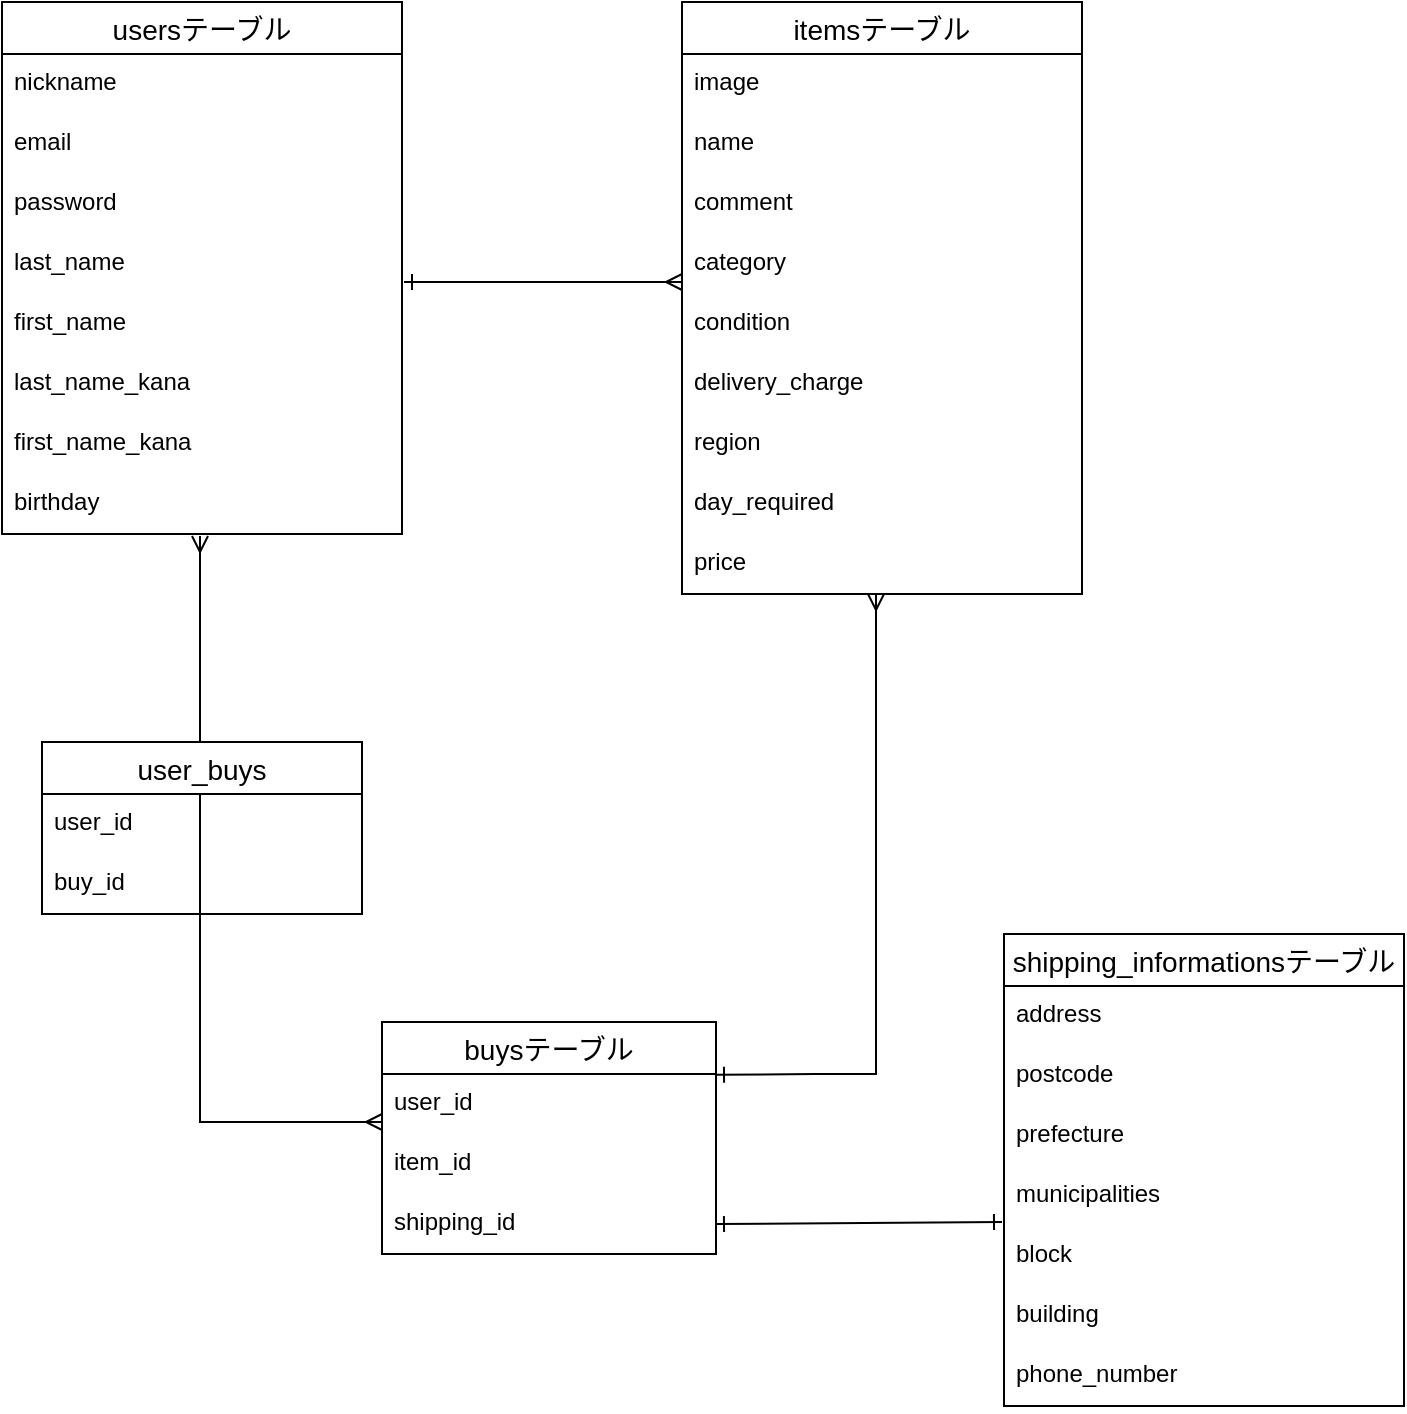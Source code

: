 <mxfile>
    <diagram id="R5YqObMQ98TvqbcSMHZg" name="ページ1">
        <mxGraphModel dx="1006" dy="838" grid="1" gridSize="10" guides="1" tooltips="1" connect="1" arrows="1" fold="1" page="1" pageScale="1" pageWidth="827" pageHeight="1169" math="0" shadow="0">
            <root>
                <mxCell id="0"/>
                <mxCell id="1" parent="0"/>
                <mxCell id="9VRA7kIhw2j6vdNK_GQX-36" value="usersテーブル" style="swimlane;fontStyle=0;childLayout=stackLayout;horizontal=1;startSize=26;horizontalStack=0;resizeParent=1;resizeParentMax=0;resizeLast=0;collapsible=1;marginBottom=0;align=center;fontSize=14;" parent="1" vertex="1">
                    <mxGeometry x="80" y="80" width="200" height="266" as="geometry"/>
                </mxCell>
                <mxCell id="9VRA7kIhw2j6vdNK_GQX-37" value="nickname" style="text;strokeColor=none;fillColor=none;spacingLeft=4;spacingRight=4;overflow=hidden;rotatable=0;points=[[0,0.5],[1,0.5]];portConstraint=eastwest;fontSize=12;" parent="9VRA7kIhw2j6vdNK_GQX-36" vertex="1">
                    <mxGeometry y="26" width="200" height="30" as="geometry"/>
                </mxCell>
                <mxCell id="9VRA7kIhw2j6vdNK_GQX-42" value="email" style="text;strokeColor=none;fillColor=none;spacingLeft=4;spacingRight=4;overflow=hidden;rotatable=0;points=[[0,0.5],[1,0.5]];portConstraint=eastwest;fontSize=12;" parent="9VRA7kIhw2j6vdNK_GQX-36" vertex="1">
                    <mxGeometry y="56" width="200" height="30" as="geometry"/>
                </mxCell>
                <mxCell id="9VRA7kIhw2j6vdNK_GQX-41" value="password" style="text;strokeColor=none;fillColor=none;spacingLeft=4;spacingRight=4;overflow=hidden;rotatable=0;points=[[0,0.5],[1,0.5]];portConstraint=eastwest;fontSize=12;" parent="9VRA7kIhw2j6vdNK_GQX-36" vertex="1">
                    <mxGeometry y="86" width="200" height="30" as="geometry"/>
                </mxCell>
                <mxCell id="9VRA7kIhw2j6vdNK_GQX-46" value="last_name" style="text;strokeColor=none;fillColor=none;spacingLeft=4;spacingRight=4;overflow=hidden;rotatable=0;points=[[0,0.5],[1,0.5]];portConstraint=eastwest;fontSize=12;" parent="9VRA7kIhw2j6vdNK_GQX-36" vertex="1">
                    <mxGeometry y="116" width="200" height="30" as="geometry"/>
                </mxCell>
                <mxCell id="9VRA7kIhw2j6vdNK_GQX-45" value="first_name" style="text;strokeColor=none;fillColor=none;spacingLeft=4;spacingRight=4;overflow=hidden;rotatable=0;points=[[0,0.5],[1,0.5]];portConstraint=eastwest;fontSize=12;" parent="9VRA7kIhw2j6vdNK_GQX-36" vertex="1">
                    <mxGeometry y="146" width="200" height="30" as="geometry"/>
                </mxCell>
                <mxCell id="9VRA7kIhw2j6vdNK_GQX-44" value="last_name_kana" style="text;strokeColor=none;fillColor=none;spacingLeft=4;spacingRight=4;overflow=hidden;rotatable=0;points=[[0,0.5],[1,0.5]];portConstraint=eastwest;fontSize=12;" parent="9VRA7kIhw2j6vdNK_GQX-36" vertex="1">
                    <mxGeometry y="176" width="200" height="30" as="geometry"/>
                </mxCell>
                <mxCell id="9VRA7kIhw2j6vdNK_GQX-43" value="first_name_kana" style="text;strokeColor=none;fillColor=none;spacingLeft=4;spacingRight=4;overflow=hidden;rotatable=0;points=[[0,0.5],[1,0.5]];portConstraint=eastwest;fontSize=12;" parent="9VRA7kIhw2j6vdNK_GQX-36" vertex="1">
                    <mxGeometry y="206" width="200" height="30" as="geometry"/>
                </mxCell>
                <mxCell id="9VRA7kIhw2j6vdNK_GQX-47" value="birthday" style="text;strokeColor=none;fillColor=none;spacingLeft=4;spacingRight=4;overflow=hidden;rotatable=0;points=[[0,0.5],[1,0.5]];portConstraint=eastwest;fontSize=12;" parent="9VRA7kIhw2j6vdNK_GQX-36" vertex="1">
                    <mxGeometry y="236" width="200" height="30" as="geometry"/>
                </mxCell>
                <mxCell id="9VRA7kIhw2j6vdNK_GQX-48" value="itemsテーブル" style="swimlane;fontStyle=0;childLayout=stackLayout;horizontal=1;startSize=26;horizontalStack=0;resizeParent=1;resizeParentMax=0;resizeLast=0;collapsible=1;marginBottom=0;align=center;fontSize=14;" parent="1" vertex="1">
                    <mxGeometry x="420" y="80" width="200" height="296" as="geometry"/>
                </mxCell>
                <mxCell id="9VRA7kIhw2j6vdNK_GQX-49" value="image" style="text;strokeColor=none;fillColor=none;spacingLeft=4;spacingRight=4;overflow=hidden;rotatable=0;points=[[0,0.5],[1,0.5]];portConstraint=eastwest;fontSize=12;" parent="9VRA7kIhw2j6vdNK_GQX-48" vertex="1">
                    <mxGeometry y="26" width="200" height="30" as="geometry"/>
                </mxCell>
                <mxCell id="9VRA7kIhw2j6vdNK_GQX-50" value="name" style="text;strokeColor=none;fillColor=none;spacingLeft=4;spacingRight=4;overflow=hidden;rotatable=0;points=[[0,0.5],[1,0.5]];portConstraint=eastwest;fontSize=12;" parent="9VRA7kIhw2j6vdNK_GQX-48" vertex="1">
                    <mxGeometry y="56" width="200" height="30" as="geometry"/>
                </mxCell>
                <mxCell id="9VRA7kIhw2j6vdNK_GQX-51" value="comment" style="text;strokeColor=none;fillColor=none;spacingLeft=4;spacingRight=4;overflow=hidden;rotatable=0;points=[[0,0.5],[1,0.5]];portConstraint=eastwest;fontSize=12;" parent="9VRA7kIhw2j6vdNK_GQX-48" vertex="1">
                    <mxGeometry y="86" width="200" height="30" as="geometry"/>
                </mxCell>
                <mxCell id="9VRA7kIhw2j6vdNK_GQX-52" value="category" style="text;strokeColor=none;fillColor=none;spacingLeft=4;spacingRight=4;overflow=hidden;rotatable=0;points=[[0,0.5],[1,0.5]];portConstraint=eastwest;fontSize=12;" parent="9VRA7kIhw2j6vdNK_GQX-48" vertex="1">
                    <mxGeometry y="116" width="200" height="30" as="geometry"/>
                </mxCell>
                <mxCell id="9VRA7kIhw2j6vdNK_GQX-54" value="condition" style="text;strokeColor=none;fillColor=none;spacingLeft=4;spacingRight=4;overflow=hidden;rotatable=0;points=[[0,0.5],[1,0.5]];portConstraint=eastwest;fontSize=12;" parent="9VRA7kIhw2j6vdNK_GQX-48" vertex="1">
                    <mxGeometry y="146" width="200" height="30" as="geometry"/>
                </mxCell>
                <mxCell id="9VRA7kIhw2j6vdNK_GQX-55" value="delivery_charge" style="text;strokeColor=none;fillColor=none;spacingLeft=4;spacingRight=4;overflow=hidden;rotatable=0;points=[[0,0.5],[1,0.5]];portConstraint=eastwest;fontSize=12;" parent="9VRA7kIhw2j6vdNK_GQX-48" vertex="1">
                    <mxGeometry y="176" width="200" height="30" as="geometry"/>
                </mxCell>
                <mxCell id="9VRA7kIhw2j6vdNK_GQX-56" value="region" style="text;strokeColor=none;fillColor=none;spacingLeft=4;spacingRight=4;overflow=hidden;rotatable=0;points=[[0,0.5],[1,0.5]];portConstraint=eastwest;fontSize=12;" parent="9VRA7kIhw2j6vdNK_GQX-48" vertex="1">
                    <mxGeometry y="206" width="200" height="30" as="geometry"/>
                </mxCell>
                <mxCell id="9VRA7kIhw2j6vdNK_GQX-53" value="day_required" style="text;strokeColor=none;fillColor=none;spacingLeft=4;spacingRight=4;overflow=hidden;rotatable=0;points=[[0,0.5],[1,0.5]];portConstraint=eastwest;fontSize=12;" parent="9VRA7kIhw2j6vdNK_GQX-48" vertex="1">
                    <mxGeometry y="236" width="200" height="30" as="geometry"/>
                </mxCell>
                <mxCell id="9VRA7kIhw2j6vdNK_GQX-59" value="price" style="text;strokeColor=none;fillColor=none;spacingLeft=4;spacingRight=4;overflow=hidden;rotatable=0;points=[[0,0.5],[1,0.5]];portConstraint=eastwest;fontSize=12;" parent="9VRA7kIhw2j6vdNK_GQX-48" vertex="1">
                    <mxGeometry y="266" width="200" height="30" as="geometry"/>
                </mxCell>
                <mxCell id="9VRA7kIhw2j6vdNK_GQX-62" value="" style="edgeStyle=entityRelationEdgeStyle;fontSize=12;html=1;endArrow=ERmany;endFill=0;startArrow=ERone;startFill=0;" parent="1" edge="1">
                    <mxGeometry width="100" height="100" relative="1" as="geometry">
                        <mxPoint x="281" y="220" as="sourcePoint"/>
                        <mxPoint x="420" y="220" as="targetPoint"/>
                    </mxGeometry>
                </mxCell>
                <mxCell id="9VRA7kIhw2j6vdNK_GQX-64" value="buysテーブル" style="swimlane;fontStyle=0;childLayout=stackLayout;horizontal=1;startSize=26;horizontalStack=0;resizeParent=1;resizeParentMax=0;resizeLast=0;collapsible=1;marginBottom=0;align=center;fontSize=14;" parent="1" vertex="1">
                    <mxGeometry x="270" y="590" width="167" height="116" as="geometry">
                        <mxRectangle x="80" y="520" width="150" height="30" as="alternateBounds"/>
                    </mxGeometry>
                </mxCell>
                <mxCell id="9VRA7kIhw2j6vdNK_GQX-65" value="user_id" style="text;strokeColor=none;fillColor=none;spacingLeft=4;spacingRight=4;overflow=hidden;rotatable=0;points=[[0,0.5],[1,0.5]];portConstraint=eastwest;fontSize=12;" parent="9VRA7kIhw2j6vdNK_GQX-64" vertex="1">
                    <mxGeometry y="26" width="167" height="30" as="geometry"/>
                </mxCell>
                <mxCell id="56" value="item_id" style="text;strokeColor=none;fillColor=none;spacingLeft=4;spacingRight=4;overflow=hidden;rotatable=0;points=[[0,0.5],[1,0.5]];portConstraint=eastwest;fontSize=12;" parent="9VRA7kIhw2j6vdNK_GQX-64" vertex="1">
                    <mxGeometry y="56" width="167" height="30" as="geometry"/>
                </mxCell>
                <mxCell id="55" value="shipping_id" style="text;strokeColor=none;fillColor=none;spacingLeft=4;spacingRight=4;overflow=hidden;rotatable=0;points=[[0,0.5],[1,0.5]];portConstraint=eastwest;fontSize=12;" parent="9VRA7kIhw2j6vdNK_GQX-64" vertex="1">
                    <mxGeometry y="86" width="167" height="30" as="geometry"/>
                </mxCell>
                <mxCell id="31" value="" style="endArrow=ERmany;html=1;rounded=0;endFill=0;startArrow=ERmany;startFill=0;" parent="1" edge="1">
                    <mxGeometry relative="1" as="geometry">
                        <mxPoint x="179" y="347" as="sourcePoint"/>
                        <mxPoint x="270" y="640" as="targetPoint"/>
                        <Array as="points">
                            <mxPoint x="179" y="560"/>
                            <mxPoint x="179" y="640"/>
                        </Array>
                    </mxGeometry>
                </mxCell>
                <mxCell id="38" value="" style="endArrow=ERone;html=1;rounded=0;startArrow=ERmany;startFill=0;endFill=0;entryX=1.018;entryY=-0.021;entryDx=0;entryDy=0;entryPerimeter=0;" parent="1" edge="1">
                    <mxGeometry relative="1" as="geometry">
                        <mxPoint x="517" y="376" as="sourcePoint"/>
                        <mxPoint x="437.006" y="616.37" as="targetPoint"/>
                        <Array as="points">
                            <mxPoint x="517" y="616"/>
                            <mxPoint x="487" y="616"/>
                        </Array>
                    </mxGeometry>
                </mxCell>
                <mxCell id="45" style="edgeStyle=none;html=1;startArrow=ERone;startFill=0;endArrow=ERone;endFill=0;exitX=1;exitY=0.5;exitDx=0;exitDy=0;" parent="1" source="55" edge="1">
                    <mxGeometry relative="1" as="geometry">
                        <mxPoint x="500" y="661" as="sourcePoint"/>
                        <mxPoint x="580" y="690" as="targetPoint"/>
                        <Array as="points"/>
                    </mxGeometry>
                </mxCell>
                <mxCell id="46" value="shipping_informationsテーブル" style="swimlane;fontStyle=0;childLayout=stackLayout;horizontal=1;startSize=26;horizontalStack=0;resizeParent=1;resizeParentMax=0;resizeLast=0;collapsible=1;marginBottom=0;align=center;fontSize=14;" parent="1" vertex="1">
                    <mxGeometry x="581" y="546" width="200" height="236" as="geometry">
                        <mxRectangle x="80" y="520" width="150" height="30" as="alternateBounds"/>
                    </mxGeometry>
                </mxCell>
                <mxCell id="47" value="address" style="text;strokeColor=none;fillColor=none;spacingLeft=4;spacingRight=4;overflow=hidden;rotatable=0;points=[[0,0.5],[1,0.5]];portConstraint=eastwest;fontSize=12;" parent="46" vertex="1">
                    <mxGeometry y="26" width="200" height="30" as="geometry"/>
                </mxCell>
                <mxCell id="48" value="postcode" style="text;strokeColor=none;fillColor=none;spacingLeft=4;spacingRight=4;overflow=hidden;rotatable=0;points=[[0,0.5],[1,0.5]];portConstraint=eastwest;fontSize=12;" parent="46" vertex="1">
                    <mxGeometry y="56" width="200" height="30" as="geometry"/>
                </mxCell>
                <mxCell id="49" value="prefecture" style="text;strokeColor=none;fillColor=none;spacingLeft=4;spacingRight=4;overflow=hidden;rotatable=0;points=[[0,0.5],[1,0.5]];portConstraint=eastwest;fontSize=12;" parent="46" vertex="1">
                    <mxGeometry y="86" width="200" height="30" as="geometry"/>
                </mxCell>
                <mxCell id="50" value="municipalities" style="text;strokeColor=none;fillColor=none;spacingLeft=4;spacingRight=4;overflow=hidden;rotatable=0;points=[[0,0.5],[1,0.5]];portConstraint=eastwest;fontSize=12;" parent="46" vertex="1">
                    <mxGeometry y="116" width="200" height="30" as="geometry"/>
                </mxCell>
                <mxCell id="52" value="block" style="text;strokeColor=none;fillColor=none;spacingLeft=4;spacingRight=4;overflow=hidden;rotatable=0;points=[[0,0.5],[1,0.5]];portConstraint=eastwest;fontSize=12;" parent="46" vertex="1">
                    <mxGeometry y="146" width="200" height="30" as="geometry"/>
                </mxCell>
                <mxCell id="53" value="building" style="text;strokeColor=none;fillColor=none;spacingLeft=4;spacingRight=4;overflow=hidden;rotatable=0;points=[[0,0.5],[1,0.5]];portConstraint=eastwest;fontSize=12;" parent="46" vertex="1">
                    <mxGeometry y="176" width="200" height="30" as="geometry"/>
                </mxCell>
                <mxCell id="54" value="phone_number" style="text;strokeColor=none;fillColor=none;spacingLeft=4;spacingRight=4;overflow=hidden;rotatable=0;points=[[0,0.5],[1,0.5]];portConstraint=eastwest;fontSize=12;" parent="46" vertex="1">
                    <mxGeometry y="206" width="200" height="30" as="geometry"/>
                </mxCell>
                <mxCell id="57" value="user_buys" style="swimlane;fontStyle=0;childLayout=stackLayout;horizontal=1;startSize=26;horizontalStack=0;resizeParent=1;resizeParentMax=0;resizeLast=0;collapsible=1;marginBottom=0;align=center;fontSize=14;" parent="1" vertex="1">
                    <mxGeometry x="100" y="450" width="160" height="86" as="geometry"/>
                </mxCell>
                <mxCell id="58" value="user_id" style="text;strokeColor=none;fillColor=none;spacingLeft=4;spacingRight=4;overflow=hidden;rotatable=0;points=[[0,0.5],[1,0.5]];portConstraint=eastwest;fontSize=12;" parent="57" vertex="1">
                    <mxGeometry y="26" width="160" height="30" as="geometry"/>
                </mxCell>
                <mxCell id="59" value="buy_id" style="text;strokeColor=none;fillColor=none;spacingLeft=4;spacingRight=4;overflow=hidden;rotatable=0;points=[[0,0.5],[1,0.5]];portConstraint=eastwest;fontSize=12;" parent="57" vertex="1">
                    <mxGeometry y="56" width="160" height="30" as="geometry"/>
                </mxCell>
            </root>
        </mxGraphModel>
    </diagram>
</mxfile>